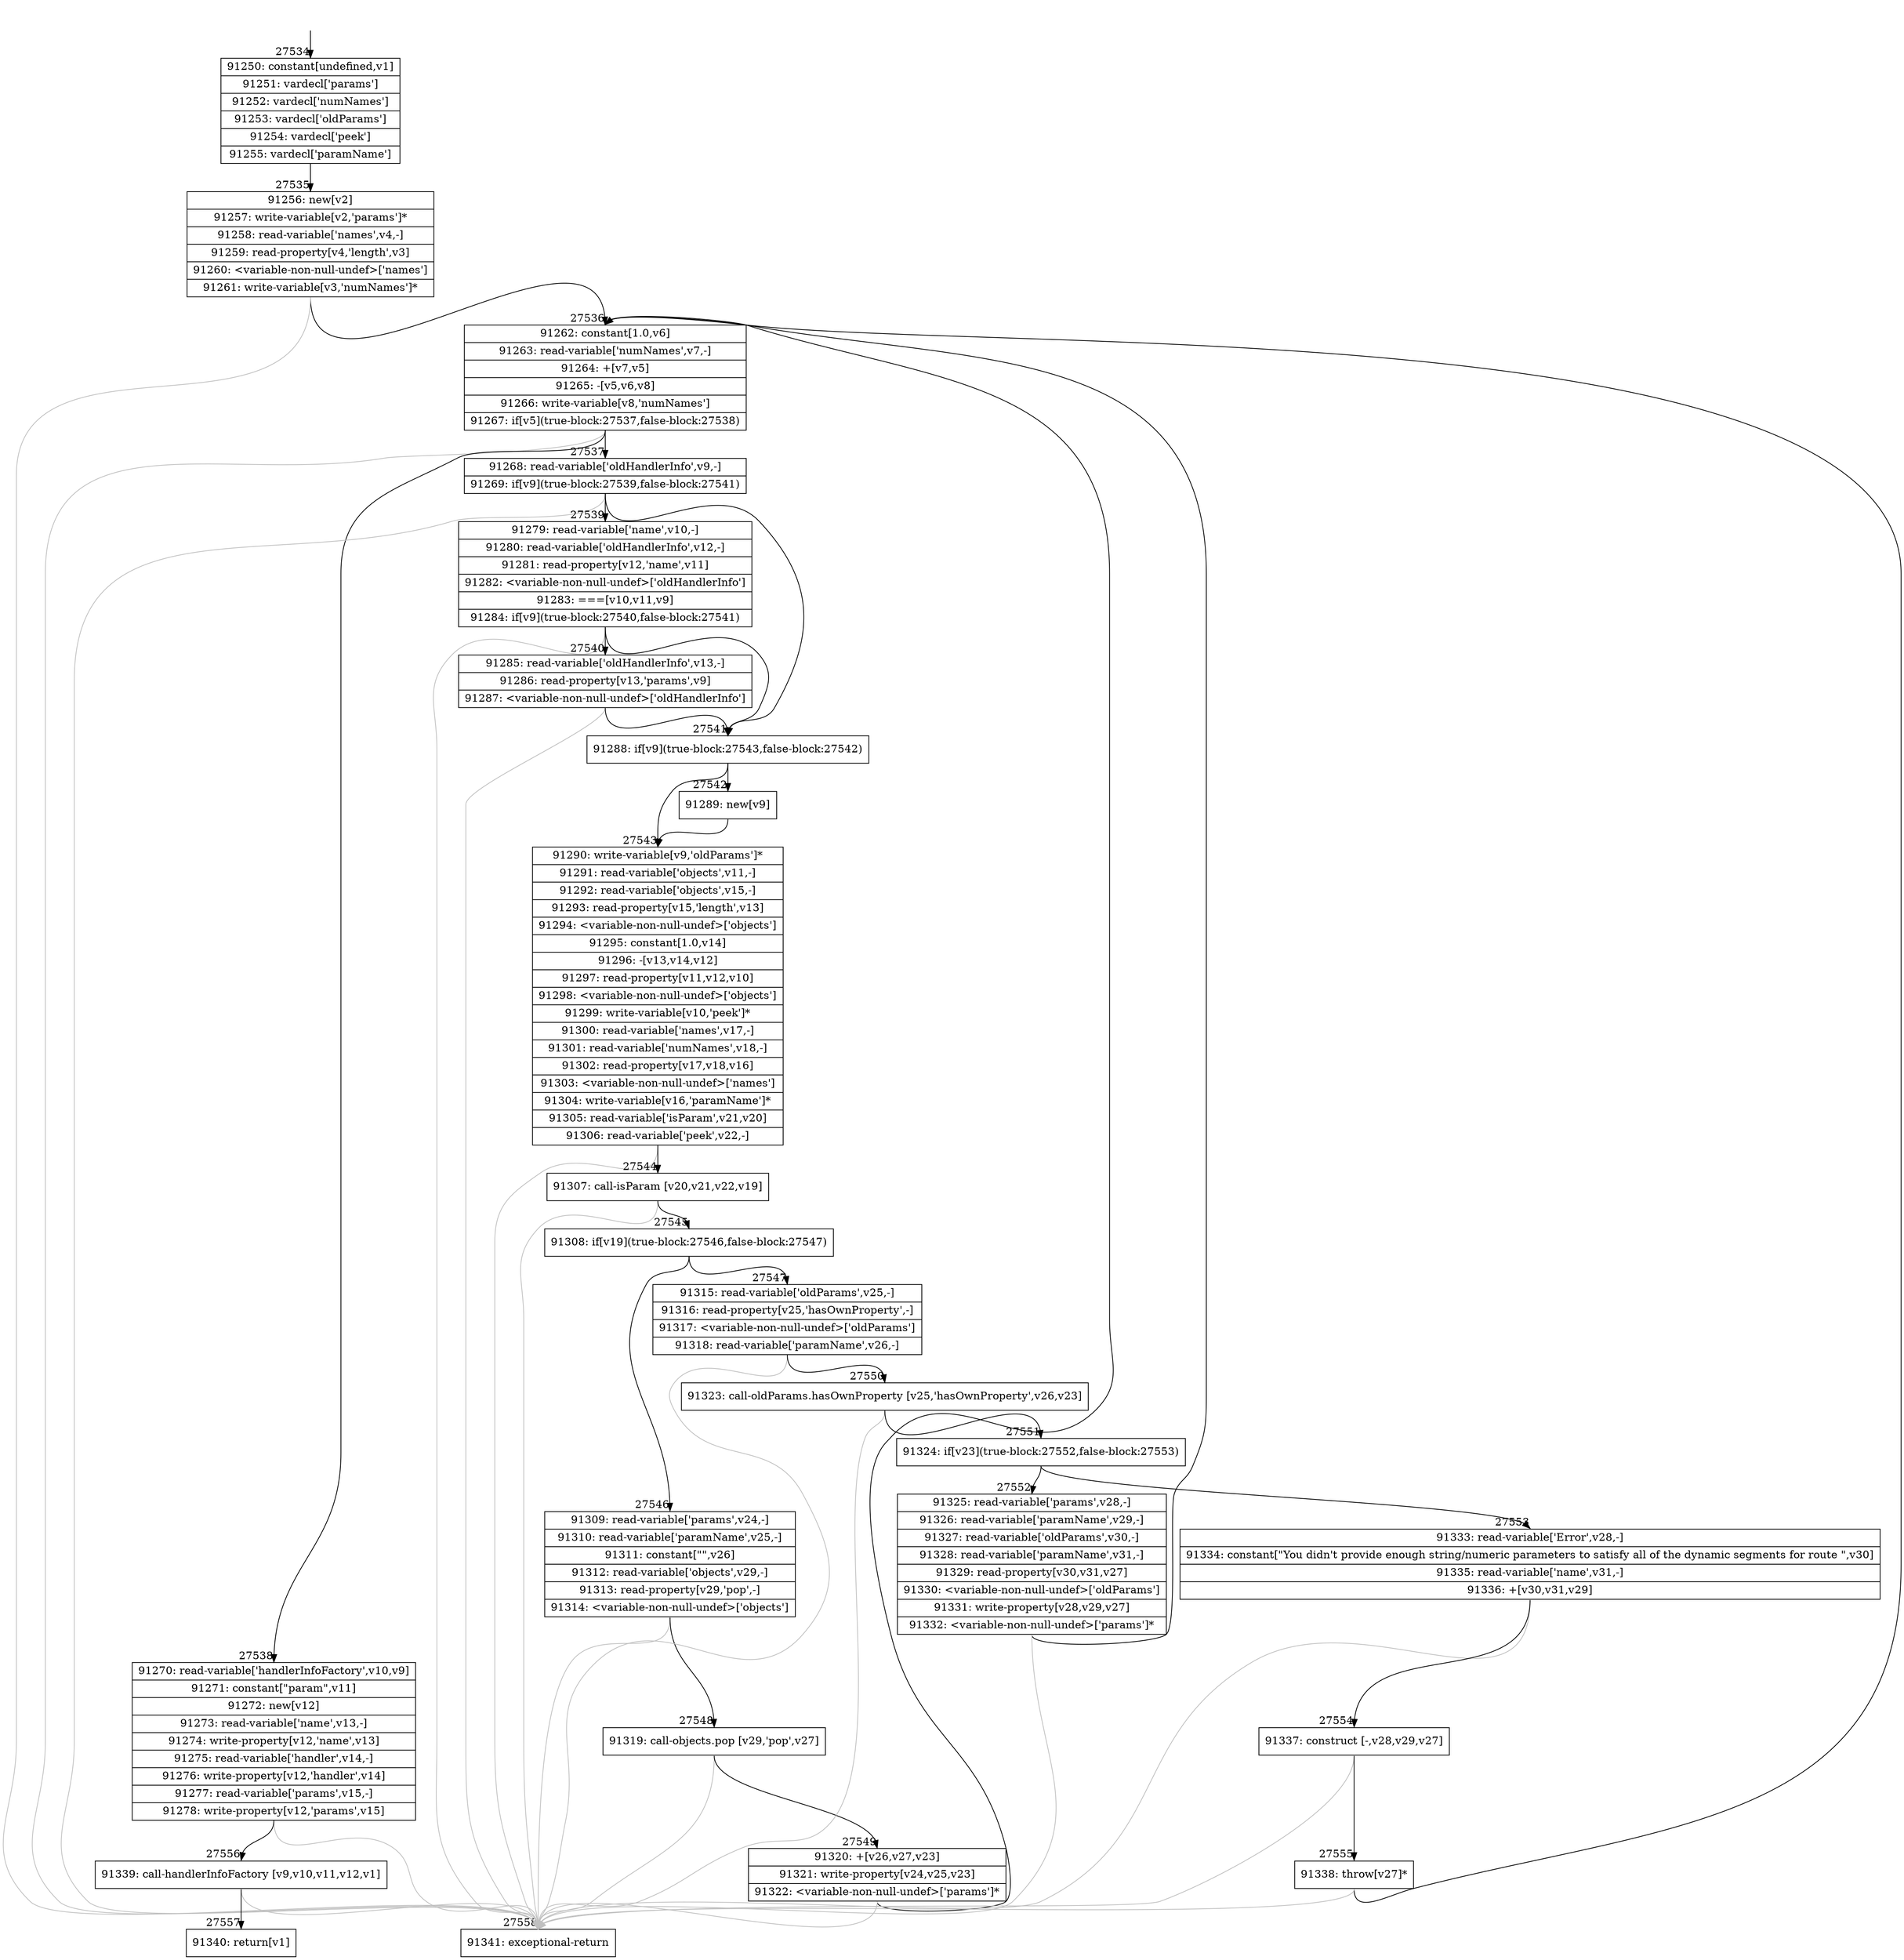 digraph {
rankdir="TD"
BB_entry2400[shape=none,label=""];
BB_entry2400 -> BB27534 [tailport=s, headport=n, headlabel="    27534"]
BB27534 [shape=record label="{91250: constant[undefined,v1]|91251: vardecl['params']|91252: vardecl['numNames']|91253: vardecl['oldParams']|91254: vardecl['peek']|91255: vardecl['paramName']}" ] 
BB27534 -> BB27535 [tailport=s, headport=n, headlabel="      27535"]
BB27535 [shape=record label="{91256: new[v2]|91257: write-variable[v2,'params']*|91258: read-variable['names',v4,-]|91259: read-property[v4,'length',v3]|91260: \<variable-non-null-undef\>['names']|91261: write-variable[v3,'numNames']*}" ] 
BB27535 -> BB27536 [tailport=s, headport=n, headlabel="      27536"]
BB27535 -> BB27558 [tailport=s, headport=n, color=gray, headlabel="      27558"]
BB27536 [shape=record label="{91262: constant[1.0,v6]|91263: read-variable['numNames',v7,-]|91264: +[v7,v5]|91265: -[v5,v6,v8]|91266: write-variable[v8,'numNames']|91267: if[v5](true-block:27537,false-block:27538)}" ] 
BB27536 -> BB27537 [tailport=s, headport=n, headlabel="      27537"]
BB27536 -> BB27538 [tailport=s, headport=n, headlabel="      27538"]
BB27536 -> BB27558 [tailport=s, headport=n, color=gray]
BB27537 [shape=record label="{91268: read-variable['oldHandlerInfo',v9,-]|91269: if[v9](true-block:27539,false-block:27541)}" ] 
BB27537 -> BB27541 [tailport=s, headport=n, headlabel="      27541"]
BB27537 -> BB27539 [tailport=s, headport=n, headlabel="      27539"]
BB27537 -> BB27558 [tailport=s, headport=n, color=gray]
BB27538 [shape=record label="{91270: read-variable['handlerInfoFactory',v10,v9]|91271: constant[\"param\",v11]|91272: new[v12]|91273: read-variable['name',v13,-]|91274: write-property[v12,'name',v13]|91275: read-variable['handler',v14,-]|91276: write-property[v12,'handler',v14]|91277: read-variable['params',v15,-]|91278: write-property[v12,'params',v15]}" ] 
BB27538 -> BB27556 [tailport=s, headport=n, headlabel="      27556"]
BB27538 -> BB27558 [tailport=s, headport=n, color=gray]
BB27539 [shape=record label="{91279: read-variable['name',v10,-]|91280: read-variable['oldHandlerInfo',v12,-]|91281: read-property[v12,'name',v11]|91282: \<variable-non-null-undef\>['oldHandlerInfo']|91283: ===[v10,v11,v9]|91284: if[v9](true-block:27540,false-block:27541)}" ] 
BB27539 -> BB27541 [tailport=s, headport=n]
BB27539 -> BB27540 [tailport=s, headport=n, headlabel="      27540"]
BB27539 -> BB27558 [tailport=s, headport=n, color=gray]
BB27540 [shape=record label="{91285: read-variable['oldHandlerInfo',v13,-]|91286: read-property[v13,'params',v9]|91287: \<variable-non-null-undef\>['oldHandlerInfo']}" ] 
BB27540 -> BB27541 [tailport=s, headport=n]
BB27540 -> BB27558 [tailport=s, headport=n, color=gray]
BB27541 [shape=record label="{91288: if[v9](true-block:27543,false-block:27542)}" ] 
BB27541 -> BB27543 [tailport=s, headport=n, headlabel="      27543"]
BB27541 -> BB27542 [tailport=s, headport=n, headlabel="      27542"]
BB27542 [shape=record label="{91289: new[v9]}" ] 
BB27542 -> BB27543 [tailport=s, headport=n]
BB27543 [shape=record label="{91290: write-variable[v9,'oldParams']*|91291: read-variable['objects',v11,-]|91292: read-variable['objects',v15,-]|91293: read-property[v15,'length',v13]|91294: \<variable-non-null-undef\>['objects']|91295: constant[1.0,v14]|91296: -[v13,v14,v12]|91297: read-property[v11,v12,v10]|91298: \<variable-non-null-undef\>['objects']|91299: write-variable[v10,'peek']*|91300: read-variable['names',v17,-]|91301: read-variable['numNames',v18,-]|91302: read-property[v17,v18,v16]|91303: \<variable-non-null-undef\>['names']|91304: write-variable[v16,'paramName']*|91305: read-variable['isParam',v21,v20]|91306: read-variable['peek',v22,-]}" ] 
BB27543 -> BB27544 [tailport=s, headport=n, headlabel="      27544"]
BB27543 -> BB27558 [tailport=s, headport=n, color=gray]
BB27544 [shape=record label="{91307: call-isParam [v20,v21,v22,v19]}" ] 
BB27544 -> BB27545 [tailport=s, headport=n, headlabel="      27545"]
BB27544 -> BB27558 [tailport=s, headport=n, color=gray]
BB27545 [shape=record label="{91308: if[v19](true-block:27546,false-block:27547)}" ] 
BB27545 -> BB27546 [tailport=s, headport=n, headlabel="      27546"]
BB27545 -> BB27547 [tailport=s, headport=n, headlabel="      27547"]
BB27546 [shape=record label="{91309: read-variable['params',v24,-]|91310: read-variable['paramName',v25,-]|91311: constant[\"\",v26]|91312: read-variable['objects',v29,-]|91313: read-property[v29,'pop',-]|91314: \<variable-non-null-undef\>['objects']}" ] 
BB27546 -> BB27548 [tailport=s, headport=n, headlabel="      27548"]
BB27546 -> BB27558 [tailport=s, headport=n, color=gray]
BB27547 [shape=record label="{91315: read-variable['oldParams',v25,-]|91316: read-property[v25,'hasOwnProperty',-]|91317: \<variable-non-null-undef\>['oldParams']|91318: read-variable['paramName',v26,-]}" ] 
BB27547 -> BB27550 [tailport=s, headport=n, headlabel="      27550"]
BB27547 -> BB27558 [tailport=s, headport=n, color=gray]
BB27548 [shape=record label="{91319: call-objects.pop [v29,'pop',v27]}" ] 
BB27548 -> BB27549 [tailport=s, headport=n, headlabel="      27549"]
BB27548 -> BB27558 [tailport=s, headport=n, color=gray]
BB27549 [shape=record label="{91320: +[v26,v27,v23]|91321: write-property[v24,v25,v23]|91322: \<variable-non-null-undef\>['params']*}" ] 
BB27549 -> BB27536 [tailport=s, headport=n]
BB27549 -> BB27558 [tailport=s, headport=n, color=gray]
BB27550 [shape=record label="{91323: call-oldParams.hasOwnProperty [v25,'hasOwnProperty',v26,v23]}" ] 
BB27550 -> BB27551 [tailport=s, headport=n, headlabel="      27551"]
BB27550 -> BB27558 [tailport=s, headport=n, color=gray]
BB27551 [shape=record label="{91324: if[v23](true-block:27552,false-block:27553)}" ] 
BB27551 -> BB27552 [tailport=s, headport=n, headlabel="      27552"]
BB27551 -> BB27553 [tailport=s, headport=n, headlabel="      27553"]
BB27552 [shape=record label="{91325: read-variable['params',v28,-]|91326: read-variable['paramName',v29,-]|91327: read-variable['oldParams',v30,-]|91328: read-variable['paramName',v31,-]|91329: read-property[v30,v31,v27]|91330: \<variable-non-null-undef\>['oldParams']|91331: write-property[v28,v29,v27]|91332: \<variable-non-null-undef\>['params']*}" ] 
BB27552 -> BB27536 [tailport=s, headport=n]
BB27552 -> BB27558 [tailport=s, headport=n, color=gray]
BB27553 [shape=record label="{91333: read-variable['Error',v28,-]|91334: constant[\"You didn't provide enough string/numeric parameters to satisfy all of the dynamic segments for route \",v30]|91335: read-variable['name',v31,-]|91336: +[v30,v31,v29]}" ] 
BB27553 -> BB27554 [tailport=s, headport=n, headlabel="      27554"]
BB27553 -> BB27558 [tailport=s, headport=n, color=gray]
BB27554 [shape=record label="{91337: construct [-,v28,v29,v27]}" ] 
BB27554 -> BB27555 [tailport=s, headport=n, headlabel="      27555"]
BB27554 -> BB27558 [tailport=s, headport=n, color=gray]
BB27555 [shape=record label="{91338: throw[v27]*}" ] 
BB27555 -> BB27536 [tailport=s, headport=n]
BB27555 -> BB27558 [tailport=s, headport=n, color=gray]
BB27556 [shape=record label="{91339: call-handlerInfoFactory [v9,v10,v11,v12,v1]}" ] 
BB27556 -> BB27557 [tailport=s, headport=n, headlabel="      27557"]
BB27556 -> BB27558 [tailport=s, headport=n, color=gray]
BB27557 [shape=record label="{91340: return[v1]}" ] 
BB27558 [shape=record label="{91341: exceptional-return}" ] 
//#$~ 49507
}
